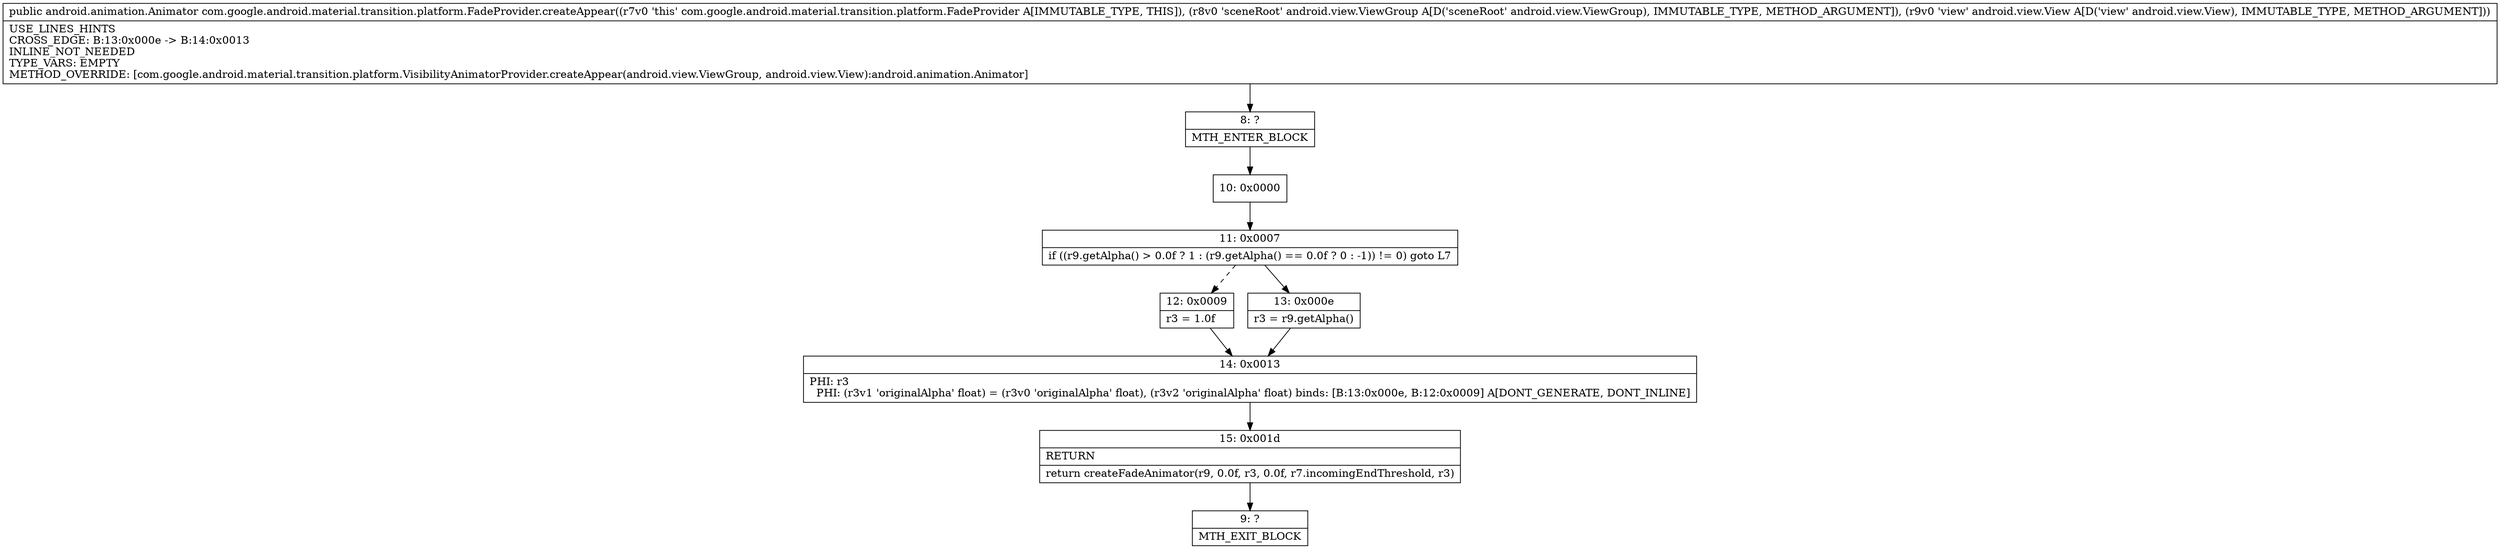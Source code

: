 digraph "CFG forcom.google.android.material.transition.platform.FadeProvider.createAppear(Landroid\/view\/ViewGroup;Landroid\/view\/View;)Landroid\/animation\/Animator;" {
Node_8 [shape=record,label="{8\:\ ?|MTH_ENTER_BLOCK\l}"];
Node_10 [shape=record,label="{10\:\ 0x0000}"];
Node_11 [shape=record,label="{11\:\ 0x0007|if ((r9.getAlpha() \> 0.0f ? 1 : (r9.getAlpha() == 0.0f ? 0 : \-1)) != 0) goto L7\l}"];
Node_12 [shape=record,label="{12\:\ 0x0009|r3 = 1.0f\l}"];
Node_14 [shape=record,label="{14\:\ 0x0013|PHI: r3 \l  PHI: (r3v1 'originalAlpha' float) = (r3v0 'originalAlpha' float), (r3v2 'originalAlpha' float) binds: [B:13:0x000e, B:12:0x0009] A[DONT_GENERATE, DONT_INLINE]\l}"];
Node_15 [shape=record,label="{15\:\ 0x001d|RETURN\l|return createFadeAnimator(r9, 0.0f, r3, 0.0f, r7.incomingEndThreshold, r3)\l}"];
Node_9 [shape=record,label="{9\:\ ?|MTH_EXIT_BLOCK\l}"];
Node_13 [shape=record,label="{13\:\ 0x000e|r3 = r9.getAlpha()\l}"];
MethodNode[shape=record,label="{public android.animation.Animator com.google.android.material.transition.platform.FadeProvider.createAppear((r7v0 'this' com.google.android.material.transition.platform.FadeProvider A[IMMUTABLE_TYPE, THIS]), (r8v0 'sceneRoot' android.view.ViewGroup A[D('sceneRoot' android.view.ViewGroup), IMMUTABLE_TYPE, METHOD_ARGUMENT]), (r9v0 'view' android.view.View A[D('view' android.view.View), IMMUTABLE_TYPE, METHOD_ARGUMENT]))  | USE_LINES_HINTS\lCROSS_EDGE: B:13:0x000e \-\> B:14:0x0013\lINLINE_NOT_NEEDED\lTYPE_VARS: EMPTY\lMETHOD_OVERRIDE: [com.google.android.material.transition.platform.VisibilityAnimatorProvider.createAppear(android.view.ViewGroup, android.view.View):android.animation.Animator]\l}"];
MethodNode -> Node_8;Node_8 -> Node_10;
Node_10 -> Node_11;
Node_11 -> Node_12[style=dashed];
Node_11 -> Node_13;
Node_12 -> Node_14;
Node_14 -> Node_15;
Node_15 -> Node_9;
Node_13 -> Node_14;
}

